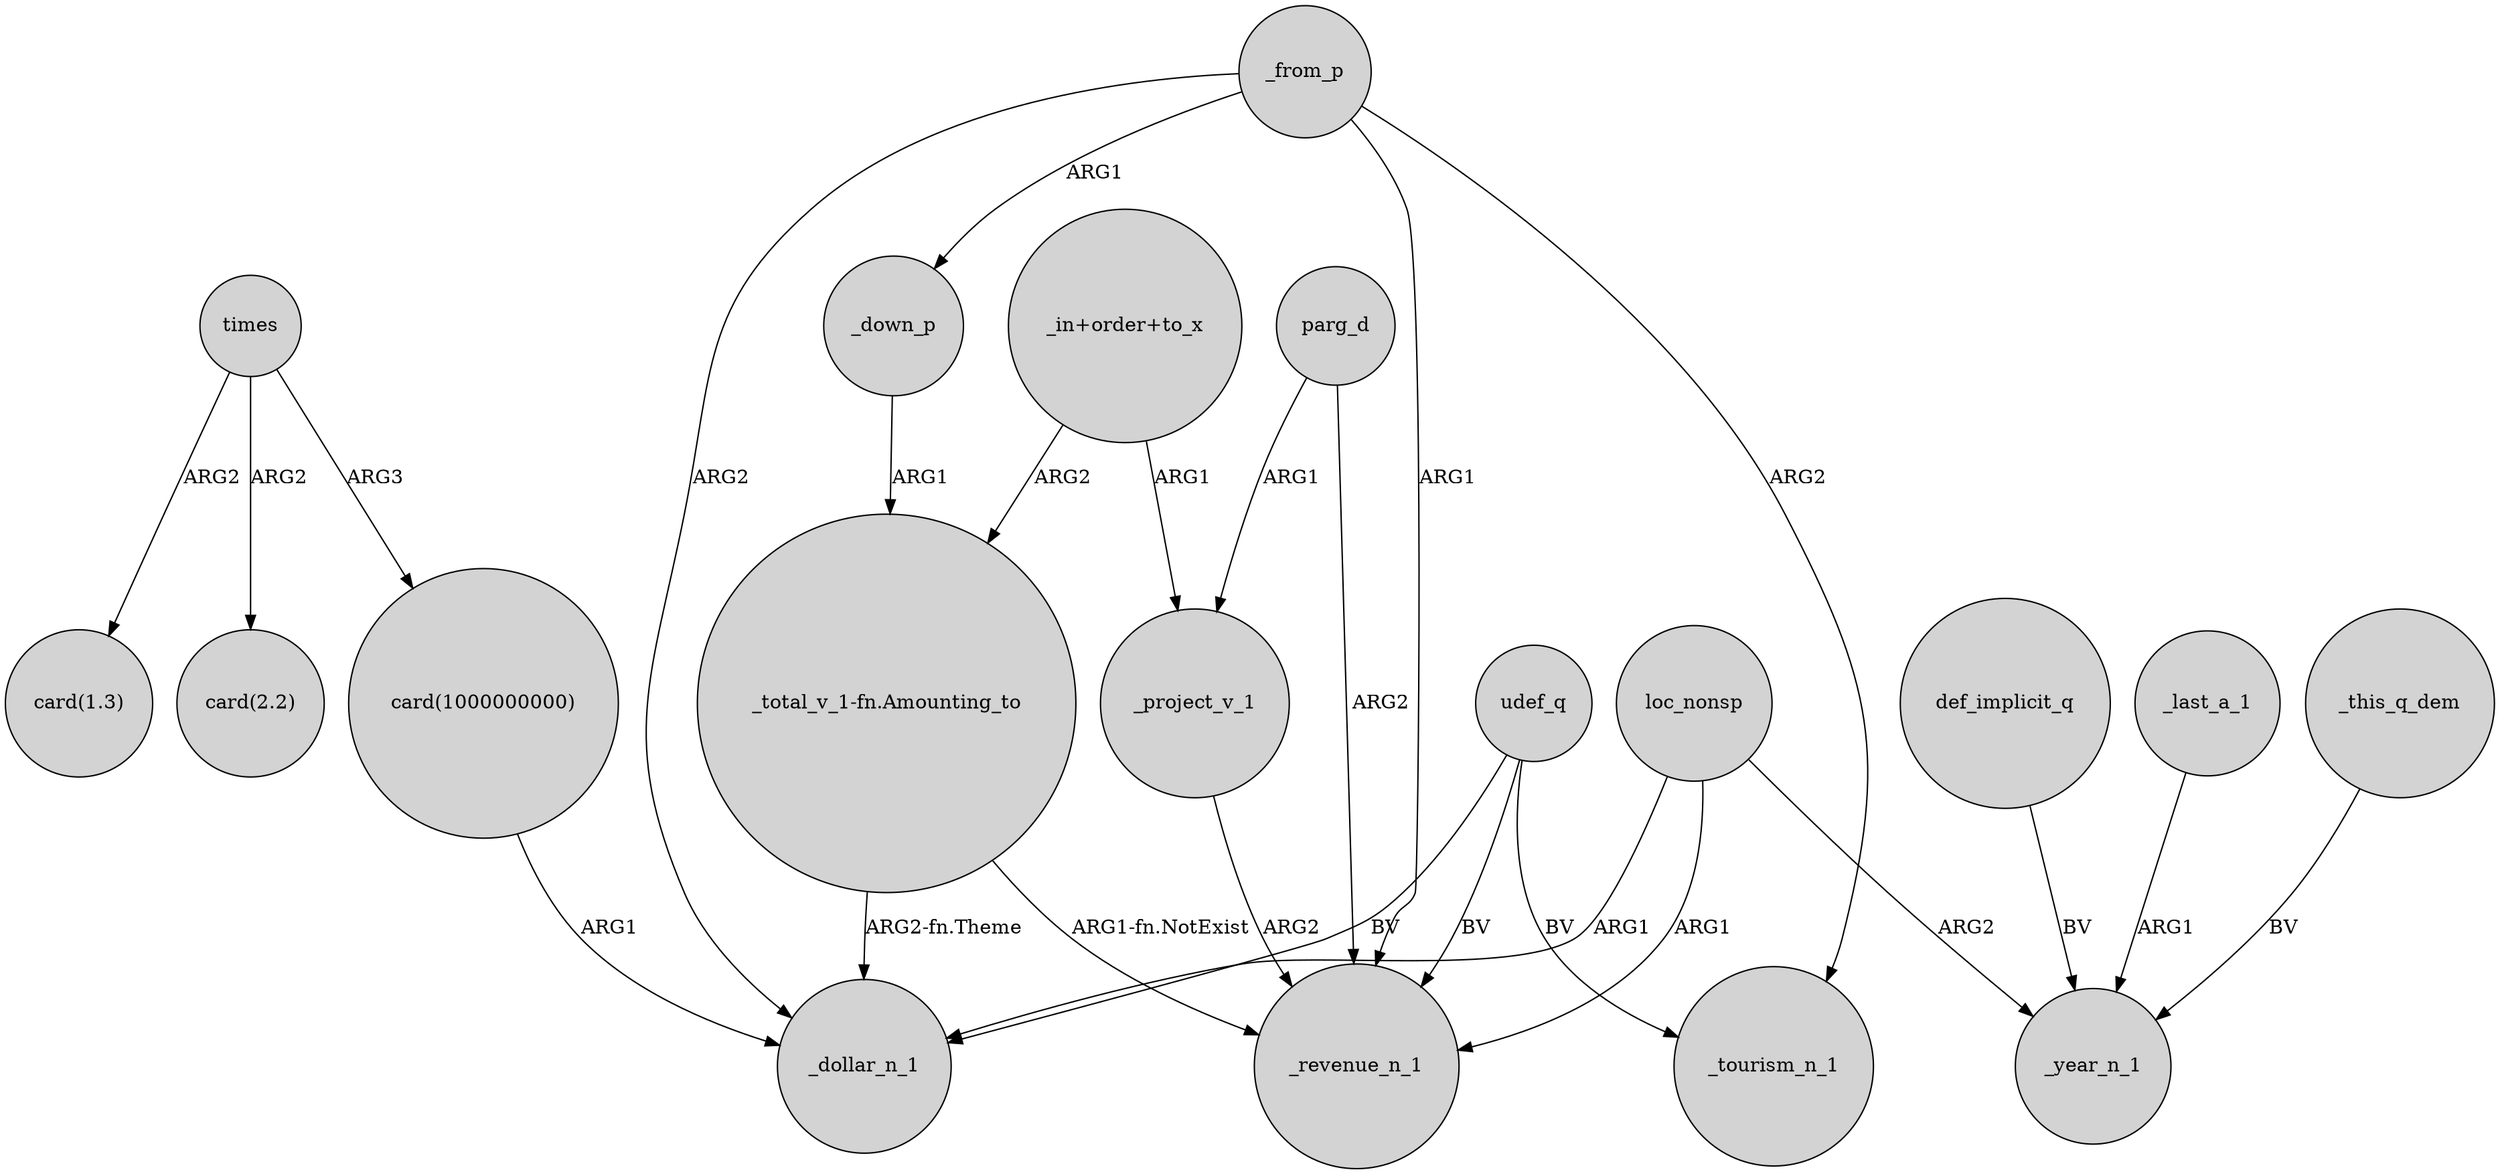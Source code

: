digraph {
	node [shape=circle style=filled]
	times -> "card(2.2)" [label=ARG2]
	def_implicit_q -> _year_n_1 [label=BV]
	parg_d -> _revenue_n_1 [label=ARG2]
	"_in+order+to_x" -> "_total_v_1-fn.Amounting_to" [label=ARG2]
	_from_p -> _down_p [label=ARG1]
	times -> "card(1.3)" [label=ARG2]
	"_in+order+to_x" -> _project_v_1 [label=ARG1]
	parg_d -> _project_v_1 [label=ARG1]
	"_total_v_1-fn.Amounting_to" -> _revenue_n_1 [label="ARG1-fn.NotExist"]
	times -> "card(1000000000)" [label=ARG3]
	_from_p -> _revenue_n_1 [label=ARG1]
	udef_q -> _revenue_n_1 [label=BV]
	_from_p -> _tourism_n_1 [label=ARG2]
	_project_v_1 -> _revenue_n_1 [label=ARG2]
	loc_nonsp -> _year_n_1 [label=ARG2]
	_last_a_1 -> _year_n_1 [label=ARG1]
	udef_q -> _tourism_n_1 [label=BV]
	_down_p -> "_total_v_1-fn.Amounting_to" [label=ARG1]
	loc_nonsp -> _revenue_n_1 [label=ARG1]
	"card(1000000000)" -> _dollar_n_1 [label=ARG1]
	_from_p -> _dollar_n_1 [label=ARG2]
	loc_nonsp -> _dollar_n_1 [label=ARG1]
	"_total_v_1-fn.Amounting_to" -> _dollar_n_1 [label="ARG2-fn.Theme"]
	udef_q -> _dollar_n_1 [label=BV]
	_this_q_dem -> _year_n_1 [label=BV]
}
